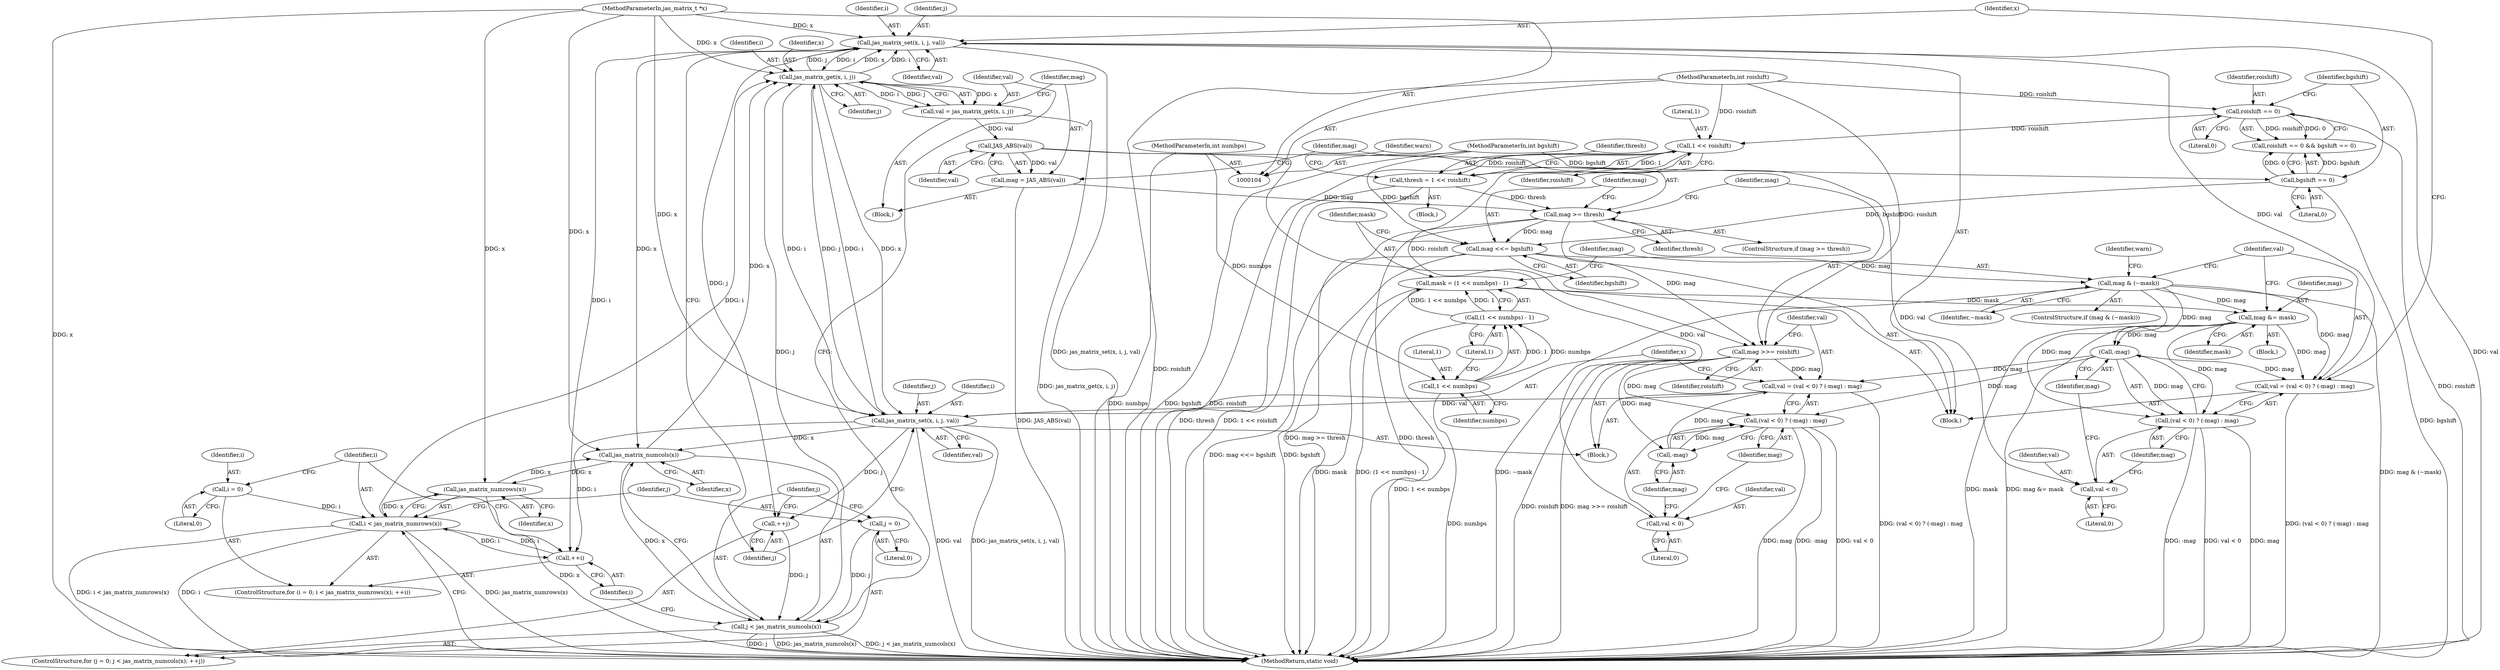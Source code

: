 digraph "1_jasper_2e82fa00466ae525339754bb3ab0a0474a31d4bd@pointer" {
"1000227" [label="(Call,jas_matrix_set(x, i, j, val))"];
"1000159" [label="(Call,jas_matrix_get(x, i, j))"];
"1000152" [label="(Call,jas_matrix_numcols(x))"];
"1000141" [label="(Call,jas_matrix_numrows(x))"];
"1000105" [label="(MethodParameterIn,jas_matrix_t *x)"];
"1000184" [label="(Call,jas_matrix_set(x, i, j, val))"];
"1000175" [label="(Call,val = (val < 0) ? (-mag) : mag)"];
"1000181" [label="(Call,-mag)"];
"1000172" [label="(Call,mag >>= roishift)"];
"1000168" [label="(Call,mag >= thresh)"];
"1000163" [label="(Call,mag = JAS_ABS(val))"];
"1000165" [label="(Call,JAS_ABS(val))"];
"1000157" [label="(Call,val = jas_matrix_get(x, i, j))"];
"1000127" [label="(Call,thresh = 1 << roishift)"];
"1000129" [label="(Call,1 << roishift)"];
"1000119" [label="(Call,roishift == 0)"];
"1000106" [label="(MethodParameterIn,int roishift)"];
"1000224" [label="(Call,-mag)"];
"1000215" [label="(Call,mag &= mask)"];
"1000202" [label="(Call,mag & (~mask))"];
"1000191" [label="(Call,mag <<= bgshift)"];
"1000122" [label="(Call,bgshift == 0)"];
"1000107" [label="(MethodParameterIn,int bgshift)"];
"1000194" [label="(Call,mask = (1 << numbps) - 1)"];
"1000196" [label="(Call,(1 << numbps) - 1)"];
"1000197" [label="(Call,1 << numbps)"];
"1000108" [label="(MethodParameterIn,int numbps)"];
"1000227" [label="(Call,jas_matrix_set(x, i, j, val))"];
"1000218" [label="(Call,val = (val < 0) ? (-mag) : mag)"];
"1000139" [label="(Call,i < jas_matrix_numrows(x))"];
"1000143" [label="(Call,++i)"];
"1000136" [label="(Call,i = 0)"];
"1000150" [label="(Call,j < jas_matrix_numcols(x))"];
"1000154" [label="(Call,++j)"];
"1000147" [label="(Call,j = 0)"];
"1000177" [label="(Call,(val < 0) ? (-mag) : mag)"];
"1000220" [label="(Call,(val < 0) ? (-mag) : mag)"];
"1000178" [label="(Call,val < 0)"];
"1000221" [label="(Call,val < 0)"];
"1000227" [label="(Call,jas_matrix_set(x, i, j, val))"];
"1000224" [label="(Call,-mag)"];
"1000133" [label="(Identifier,warn)"];
"1000204" [label="(Identifier,~mask)"];
"1000124" [label="(Literal,0)"];
"1000177" [label="(Call,(val < 0) ? (-mag) : mag)"];
"1000226" [label="(Identifier,mag)"];
"1000137" [label="(Identifier,i)"];
"1000118" [label="(Call,roishift == 0 && bgshift == 0)"];
"1000203" [label="(Identifier,mag)"];
"1000166" [label="(Identifier,val)"];
"1000187" [label="(Identifier,j)"];
"1000129" [label="(Call,1 << roishift)"];
"1000127" [label="(Call,thresh = 1 << roishift)"];
"1000183" [label="(Identifier,mag)"];
"1000201" [label="(ControlStructure,if (mag & (~mask)))"];
"1000135" [label="(ControlStructure,for (i = 0; i < jas_matrix_numrows(x); ++i))"];
"1000139" [label="(Call,i < jas_matrix_numrows(x))"];
"1000175" [label="(Call,val = (val < 0) ? (-mag) : mag)"];
"1000180" [label="(Literal,0)"];
"1000109" [label="(Block,)"];
"1000225" [label="(Identifier,mag)"];
"1000188" [label="(Identifier,val)"];
"1000172" [label="(Call,mag >>= roishift)"];
"1000179" [label="(Identifier,val)"];
"1000181" [label="(Call,-mag)"];
"1000131" [label="(Identifier,roishift)"];
"1000222" [label="(Identifier,val)"];
"1000185" [label="(Identifier,x)"];
"1000199" [label="(Identifier,numbps)"];
"1000165" [label="(Call,JAS_ABS(val))"];
"1000173" [label="(Identifier,mag)"];
"1000194" [label="(Call,mask = (1 << numbps) - 1)"];
"1000168" [label="(Call,mag >= thresh)"];
"1000123" [label="(Identifier,bgshift)"];
"1000152" [label="(Call,jas_matrix_numcols(x))"];
"1000119" [label="(Call,roishift == 0)"];
"1000230" [label="(Identifier,j)"];
"1000159" [label="(Call,jas_matrix_get(x, i, j))"];
"1000191" [label="(Call,mag <<= bgshift)"];
"1000120" [label="(Identifier,roishift)"];
"1000198" [label="(Literal,1)"];
"1000105" [label="(MethodParameterIn,jas_matrix_t *x)"];
"1000162" [label="(Identifier,j)"];
"1000140" [label="(Identifier,i)"];
"1000217" [label="(Identifier,mask)"];
"1000138" [label="(Literal,0)"];
"1000157" [label="(Call,val = jas_matrix_get(x, i, j))"];
"1000144" [label="(Identifier,i)"];
"1000229" [label="(Identifier,i)"];
"1000107" [label="(MethodParameterIn,int bgshift)"];
"1000148" [label="(Identifier,j)"];
"1000228" [label="(Identifier,x)"];
"1000153" [label="(Identifier,x)"];
"1000232" [label="(MethodReturn,static void)"];
"1000154" [label="(Call,++j)"];
"1000216" [label="(Identifier,mag)"];
"1000151" [label="(Identifier,j)"];
"1000169" [label="(Identifier,mag)"];
"1000143" [label="(Call,++i)"];
"1000190" [label="(Block,)"];
"1000161" [label="(Identifier,i)"];
"1000141" [label="(Call,jas_matrix_numrows(x))"];
"1000200" [label="(Literal,1)"];
"1000186" [label="(Identifier,i)"];
"1000184" [label="(Call,jas_matrix_set(x, i, j, val))"];
"1000195" [label="(Identifier,mask)"];
"1000155" [label="(Identifier,j)"];
"1000142" [label="(Identifier,x)"];
"1000108" [label="(MethodParameterIn,int numbps)"];
"1000197" [label="(Call,1 << numbps)"];
"1000176" [label="(Identifier,val)"];
"1000170" [label="(Identifier,thresh)"];
"1000146" [label="(ControlStructure,for (j = 0; j < jas_matrix_numcols(x); ++j))"];
"1000121" [label="(Literal,0)"];
"1000158" [label="(Identifier,val)"];
"1000196" [label="(Call,(1 << numbps) - 1)"];
"1000163" [label="(Call,mag = JAS_ABS(val))"];
"1000149" [label="(Literal,0)"];
"1000223" [label="(Literal,0)"];
"1000122" [label="(Call,bgshift == 0)"];
"1000147" [label="(Call,j = 0)"];
"1000193" [label="(Identifier,bgshift)"];
"1000192" [label="(Identifier,mag)"];
"1000156" [label="(Block,)"];
"1000128" [label="(Identifier,thresh)"];
"1000220" [label="(Call,(val < 0) ? (-mag) : mag)"];
"1000150" [label="(Call,j < jas_matrix_numcols(x))"];
"1000218" [label="(Call,val = (val < 0) ? (-mag) : mag)"];
"1000182" [label="(Identifier,mag)"];
"1000174" [label="(Identifier,roishift)"];
"1000164" [label="(Identifier,mag)"];
"1000219" [label="(Identifier,val)"];
"1000171" [label="(Block,)"];
"1000178" [label="(Call,val < 0)"];
"1000130" [label="(Literal,1)"];
"1000205" [label="(Block,)"];
"1000106" [label="(MethodParameterIn,int roishift)"];
"1000231" [label="(Identifier,val)"];
"1000221" [label="(Call,val < 0)"];
"1000215" [label="(Call,mag &= mask)"];
"1000208" [label="(Identifier,warn)"];
"1000160" [label="(Identifier,x)"];
"1000202" [label="(Call,mag & (~mask))"];
"1000167" [label="(ControlStructure,if (mag >= thresh))"];
"1000136" [label="(Call,i = 0)"];
"1000227" -> "1000190"  [label="AST: "];
"1000227" -> "1000231"  [label="CFG: "];
"1000228" -> "1000227"  [label="AST: "];
"1000229" -> "1000227"  [label="AST: "];
"1000230" -> "1000227"  [label="AST: "];
"1000231" -> "1000227"  [label="AST: "];
"1000155" -> "1000227"  [label="CFG: "];
"1000227" -> "1000232"  [label="DDG: jas_matrix_set(x, i, j, val)"];
"1000227" -> "1000232"  [label="DDG: val"];
"1000227" -> "1000143"  [label="DDG: i"];
"1000227" -> "1000152"  [label="DDG: x"];
"1000227" -> "1000154"  [label="DDG: j"];
"1000227" -> "1000159"  [label="DDG: i"];
"1000159" -> "1000227"  [label="DDG: x"];
"1000159" -> "1000227"  [label="DDG: i"];
"1000159" -> "1000227"  [label="DDG: j"];
"1000105" -> "1000227"  [label="DDG: x"];
"1000218" -> "1000227"  [label="DDG: val"];
"1000159" -> "1000157"  [label="AST: "];
"1000159" -> "1000162"  [label="CFG: "];
"1000160" -> "1000159"  [label="AST: "];
"1000161" -> "1000159"  [label="AST: "];
"1000162" -> "1000159"  [label="AST: "];
"1000157" -> "1000159"  [label="CFG: "];
"1000159" -> "1000157"  [label="DDG: x"];
"1000159" -> "1000157"  [label="DDG: i"];
"1000159" -> "1000157"  [label="DDG: j"];
"1000152" -> "1000159"  [label="DDG: x"];
"1000105" -> "1000159"  [label="DDG: x"];
"1000184" -> "1000159"  [label="DDG: i"];
"1000139" -> "1000159"  [label="DDG: i"];
"1000150" -> "1000159"  [label="DDG: j"];
"1000159" -> "1000184"  [label="DDG: x"];
"1000159" -> "1000184"  [label="DDG: i"];
"1000159" -> "1000184"  [label="DDG: j"];
"1000152" -> "1000150"  [label="AST: "];
"1000152" -> "1000153"  [label="CFG: "];
"1000153" -> "1000152"  [label="AST: "];
"1000150" -> "1000152"  [label="CFG: "];
"1000152" -> "1000141"  [label="DDG: x"];
"1000152" -> "1000150"  [label="DDG: x"];
"1000141" -> "1000152"  [label="DDG: x"];
"1000184" -> "1000152"  [label="DDG: x"];
"1000105" -> "1000152"  [label="DDG: x"];
"1000141" -> "1000139"  [label="AST: "];
"1000141" -> "1000142"  [label="CFG: "];
"1000142" -> "1000141"  [label="AST: "];
"1000139" -> "1000141"  [label="CFG: "];
"1000141" -> "1000232"  [label="DDG: x"];
"1000141" -> "1000139"  [label="DDG: x"];
"1000105" -> "1000141"  [label="DDG: x"];
"1000105" -> "1000104"  [label="AST: "];
"1000105" -> "1000232"  [label="DDG: x"];
"1000105" -> "1000184"  [label="DDG: x"];
"1000184" -> "1000171"  [label="AST: "];
"1000184" -> "1000188"  [label="CFG: "];
"1000185" -> "1000184"  [label="AST: "];
"1000186" -> "1000184"  [label="AST: "];
"1000187" -> "1000184"  [label="AST: "];
"1000188" -> "1000184"  [label="AST: "];
"1000155" -> "1000184"  [label="CFG: "];
"1000184" -> "1000232"  [label="DDG: val"];
"1000184" -> "1000232"  [label="DDG: jas_matrix_set(x, i, j, val)"];
"1000184" -> "1000143"  [label="DDG: i"];
"1000184" -> "1000154"  [label="DDG: j"];
"1000175" -> "1000184"  [label="DDG: val"];
"1000175" -> "1000171"  [label="AST: "];
"1000175" -> "1000177"  [label="CFG: "];
"1000176" -> "1000175"  [label="AST: "];
"1000177" -> "1000175"  [label="AST: "];
"1000185" -> "1000175"  [label="CFG: "];
"1000175" -> "1000232"  [label="DDG: (val < 0) ? (-mag) : mag"];
"1000181" -> "1000175"  [label="DDG: mag"];
"1000224" -> "1000175"  [label="DDG: mag"];
"1000172" -> "1000175"  [label="DDG: mag"];
"1000181" -> "1000177"  [label="AST: "];
"1000181" -> "1000182"  [label="CFG: "];
"1000182" -> "1000181"  [label="AST: "];
"1000177" -> "1000181"  [label="CFG: "];
"1000181" -> "1000177"  [label="DDG: mag"];
"1000172" -> "1000181"  [label="DDG: mag"];
"1000172" -> "1000171"  [label="AST: "];
"1000172" -> "1000174"  [label="CFG: "];
"1000173" -> "1000172"  [label="AST: "];
"1000174" -> "1000172"  [label="AST: "];
"1000176" -> "1000172"  [label="CFG: "];
"1000172" -> "1000232"  [label="DDG: mag >>= roishift"];
"1000172" -> "1000232"  [label="DDG: roishift"];
"1000168" -> "1000172"  [label="DDG: mag"];
"1000129" -> "1000172"  [label="DDG: roishift"];
"1000106" -> "1000172"  [label="DDG: roishift"];
"1000172" -> "1000177"  [label="DDG: mag"];
"1000168" -> "1000167"  [label="AST: "];
"1000168" -> "1000170"  [label="CFG: "];
"1000169" -> "1000168"  [label="AST: "];
"1000170" -> "1000168"  [label="AST: "];
"1000173" -> "1000168"  [label="CFG: "];
"1000192" -> "1000168"  [label="CFG: "];
"1000168" -> "1000232"  [label="DDG: mag >= thresh"];
"1000168" -> "1000232"  [label="DDG: thresh"];
"1000163" -> "1000168"  [label="DDG: mag"];
"1000127" -> "1000168"  [label="DDG: thresh"];
"1000168" -> "1000191"  [label="DDG: mag"];
"1000163" -> "1000156"  [label="AST: "];
"1000163" -> "1000165"  [label="CFG: "];
"1000164" -> "1000163"  [label="AST: "];
"1000165" -> "1000163"  [label="AST: "];
"1000169" -> "1000163"  [label="CFG: "];
"1000163" -> "1000232"  [label="DDG: JAS_ABS(val)"];
"1000165" -> "1000163"  [label="DDG: val"];
"1000165" -> "1000166"  [label="CFG: "];
"1000166" -> "1000165"  [label="AST: "];
"1000157" -> "1000165"  [label="DDG: val"];
"1000165" -> "1000178"  [label="DDG: val"];
"1000165" -> "1000221"  [label="DDG: val"];
"1000157" -> "1000156"  [label="AST: "];
"1000158" -> "1000157"  [label="AST: "];
"1000164" -> "1000157"  [label="CFG: "];
"1000157" -> "1000232"  [label="DDG: jas_matrix_get(x, i, j)"];
"1000127" -> "1000109"  [label="AST: "];
"1000127" -> "1000129"  [label="CFG: "];
"1000128" -> "1000127"  [label="AST: "];
"1000129" -> "1000127"  [label="AST: "];
"1000133" -> "1000127"  [label="CFG: "];
"1000127" -> "1000232"  [label="DDG: thresh"];
"1000127" -> "1000232"  [label="DDG: 1 << roishift"];
"1000129" -> "1000127"  [label="DDG: 1"];
"1000129" -> "1000127"  [label="DDG: roishift"];
"1000129" -> "1000131"  [label="CFG: "];
"1000130" -> "1000129"  [label="AST: "];
"1000131" -> "1000129"  [label="AST: "];
"1000129" -> "1000232"  [label="DDG: roishift"];
"1000119" -> "1000129"  [label="DDG: roishift"];
"1000106" -> "1000129"  [label="DDG: roishift"];
"1000119" -> "1000118"  [label="AST: "];
"1000119" -> "1000121"  [label="CFG: "];
"1000120" -> "1000119"  [label="AST: "];
"1000121" -> "1000119"  [label="AST: "];
"1000123" -> "1000119"  [label="CFG: "];
"1000118" -> "1000119"  [label="CFG: "];
"1000119" -> "1000232"  [label="DDG: roishift"];
"1000119" -> "1000118"  [label="DDG: roishift"];
"1000119" -> "1000118"  [label="DDG: 0"];
"1000106" -> "1000119"  [label="DDG: roishift"];
"1000106" -> "1000104"  [label="AST: "];
"1000106" -> "1000232"  [label="DDG: roishift"];
"1000224" -> "1000220"  [label="AST: "];
"1000224" -> "1000225"  [label="CFG: "];
"1000225" -> "1000224"  [label="AST: "];
"1000220" -> "1000224"  [label="CFG: "];
"1000224" -> "1000177"  [label="DDG: mag"];
"1000224" -> "1000218"  [label="DDG: mag"];
"1000224" -> "1000220"  [label="DDG: mag"];
"1000215" -> "1000224"  [label="DDG: mag"];
"1000202" -> "1000224"  [label="DDG: mag"];
"1000215" -> "1000205"  [label="AST: "];
"1000215" -> "1000217"  [label="CFG: "];
"1000216" -> "1000215"  [label="AST: "];
"1000217" -> "1000215"  [label="AST: "];
"1000219" -> "1000215"  [label="CFG: "];
"1000215" -> "1000232"  [label="DDG: mask"];
"1000215" -> "1000232"  [label="DDG: mag &= mask"];
"1000202" -> "1000215"  [label="DDG: mag"];
"1000194" -> "1000215"  [label="DDG: mask"];
"1000215" -> "1000218"  [label="DDG: mag"];
"1000215" -> "1000220"  [label="DDG: mag"];
"1000202" -> "1000201"  [label="AST: "];
"1000202" -> "1000204"  [label="CFG: "];
"1000203" -> "1000202"  [label="AST: "];
"1000204" -> "1000202"  [label="AST: "];
"1000208" -> "1000202"  [label="CFG: "];
"1000219" -> "1000202"  [label="CFG: "];
"1000202" -> "1000232"  [label="DDG: ~mask"];
"1000202" -> "1000232"  [label="DDG: mag & (~mask)"];
"1000191" -> "1000202"  [label="DDG: mag"];
"1000202" -> "1000218"  [label="DDG: mag"];
"1000202" -> "1000220"  [label="DDG: mag"];
"1000191" -> "1000190"  [label="AST: "];
"1000191" -> "1000193"  [label="CFG: "];
"1000192" -> "1000191"  [label="AST: "];
"1000193" -> "1000191"  [label="AST: "];
"1000195" -> "1000191"  [label="CFG: "];
"1000191" -> "1000232"  [label="DDG: mag <<= bgshift"];
"1000191" -> "1000232"  [label="DDG: bgshift"];
"1000122" -> "1000191"  [label="DDG: bgshift"];
"1000107" -> "1000191"  [label="DDG: bgshift"];
"1000122" -> "1000118"  [label="AST: "];
"1000122" -> "1000124"  [label="CFG: "];
"1000123" -> "1000122"  [label="AST: "];
"1000124" -> "1000122"  [label="AST: "];
"1000118" -> "1000122"  [label="CFG: "];
"1000122" -> "1000232"  [label="DDG: bgshift"];
"1000122" -> "1000118"  [label="DDG: bgshift"];
"1000122" -> "1000118"  [label="DDG: 0"];
"1000107" -> "1000122"  [label="DDG: bgshift"];
"1000107" -> "1000104"  [label="AST: "];
"1000107" -> "1000232"  [label="DDG: bgshift"];
"1000194" -> "1000190"  [label="AST: "];
"1000194" -> "1000196"  [label="CFG: "];
"1000195" -> "1000194"  [label="AST: "];
"1000196" -> "1000194"  [label="AST: "];
"1000203" -> "1000194"  [label="CFG: "];
"1000194" -> "1000232"  [label="DDG: mask"];
"1000194" -> "1000232"  [label="DDG: (1 << numbps) - 1"];
"1000196" -> "1000194"  [label="DDG: 1 << numbps"];
"1000196" -> "1000194"  [label="DDG: 1"];
"1000196" -> "1000200"  [label="CFG: "];
"1000197" -> "1000196"  [label="AST: "];
"1000200" -> "1000196"  [label="AST: "];
"1000196" -> "1000232"  [label="DDG: 1 << numbps"];
"1000197" -> "1000196"  [label="DDG: 1"];
"1000197" -> "1000196"  [label="DDG: numbps"];
"1000197" -> "1000199"  [label="CFG: "];
"1000198" -> "1000197"  [label="AST: "];
"1000199" -> "1000197"  [label="AST: "];
"1000200" -> "1000197"  [label="CFG: "];
"1000197" -> "1000232"  [label="DDG: numbps"];
"1000108" -> "1000197"  [label="DDG: numbps"];
"1000108" -> "1000104"  [label="AST: "];
"1000108" -> "1000232"  [label="DDG: numbps"];
"1000218" -> "1000190"  [label="AST: "];
"1000218" -> "1000220"  [label="CFG: "];
"1000219" -> "1000218"  [label="AST: "];
"1000220" -> "1000218"  [label="AST: "];
"1000228" -> "1000218"  [label="CFG: "];
"1000218" -> "1000232"  [label="DDG: (val < 0) ? (-mag) : mag"];
"1000139" -> "1000135"  [label="AST: "];
"1000140" -> "1000139"  [label="AST: "];
"1000148" -> "1000139"  [label="CFG: "];
"1000232" -> "1000139"  [label="CFG: "];
"1000139" -> "1000232"  [label="DDG: jas_matrix_numrows(x)"];
"1000139" -> "1000232"  [label="DDG: i < jas_matrix_numrows(x)"];
"1000139" -> "1000232"  [label="DDG: i"];
"1000143" -> "1000139"  [label="DDG: i"];
"1000136" -> "1000139"  [label="DDG: i"];
"1000139" -> "1000143"  [label="DDG: i"];
"1000143" -> "1000135"  [label="AST: "];
"1000143" -> "1000144"  [label="CFG: "];
"1000144" -> "1000143"  [label="AST: "];
"1000140" -> "1000143"  [label="CFG: "];
"1000136" -> "1000135"  [label="AST: "];
"1000136" -> "1000138"  [label="CFG: "];
"1000137" -> "1000136"  [label="AST: "];
"1000138" -> "1000136"  [label="AST: "];
"1000140" -> "1000136"  [label="CFG: "];
"1000150" -> "1000146"  [label="AST: "];
"1000151" -> "1000150"  [label="AST: "];
"1000158" -> "1000150"  [label="CFG: "];
"1000144" -> "1000150"  [label="CFG: "];
"1000150" -> "1000232"  [label="DDG: j"];
"1000150" -> "1000232"  [label="DDG: jas_matrix_numcols(x)"];
"1000150" -> "1000232"  [label="DDG: j < jas_matrix_numcols(x)"];
"1000154" -> "1000150"  [label="DDG: j"];
"1000147" -> "1000150"  [label="DDG: j"];
"1000154" -> "1000146"  [label="AST: "];
"1000154" -> "1000155"  [label="CFG: "];
"1000155" -> "1000154"  [label="AST: "];
"1000151" -> "1000154"  [label="CFG: "];
"1000147" -> "1000146"  [label="AST: "];
"1000147" -> "1000149"  [label="CFG: "];
"1000148" -> "1000147"  [label="AST: "];
"1000149" -> "1000147"  [label="AST: "];
"1000151" -> "1000147"  [label="CFG: "];
"1000177" -> "1000183"  [label="CFG: "];
"1000178" -> "1000177"  [label="AST: "];
"1000183" -> "1000177"  [label="AST: "];
"1000177" -> "1000232"  [label="DDG: -mag"];
"1000177" -> "1000232"  [label="DDG: val < 0"];
"1000177" -> "1000232"  [label="DDG: mag"];
"1000220" -> "1000226"  [label="CFG: "];
"1000221" -> "1000220"  [label="AST: "];
"1000226" -> "1000220"  [label="AST: "];
"1000220" -> "1000232"  [label="DDG: val < 0"];
"1000220" -> "1000232"  [label="DDG: mag"];
"1000220" -> "1000232"  [label="DDG: -mag"];
"1000178" -> "1000180"  [label="CFG: "];
"1000179" -> "1000178"  [label="AST: "];
"1000180" -> "1000178"  [label="AST: "];
"1000182" -> "1000178"  [label="CFG: "];
"1000183" -> "1000178"  [label="CFG: "];
"1000221" -> "1000223"  [label="CFG: "];
"1000222" -> "1000221"  [label="AST: "];
"1000223" -> "1000221"  [label="AST: "];
"1000225" -> "1000221"  [label="CFG: "];
"1000226" -> "1000221"  [label="CFG: "];
}
